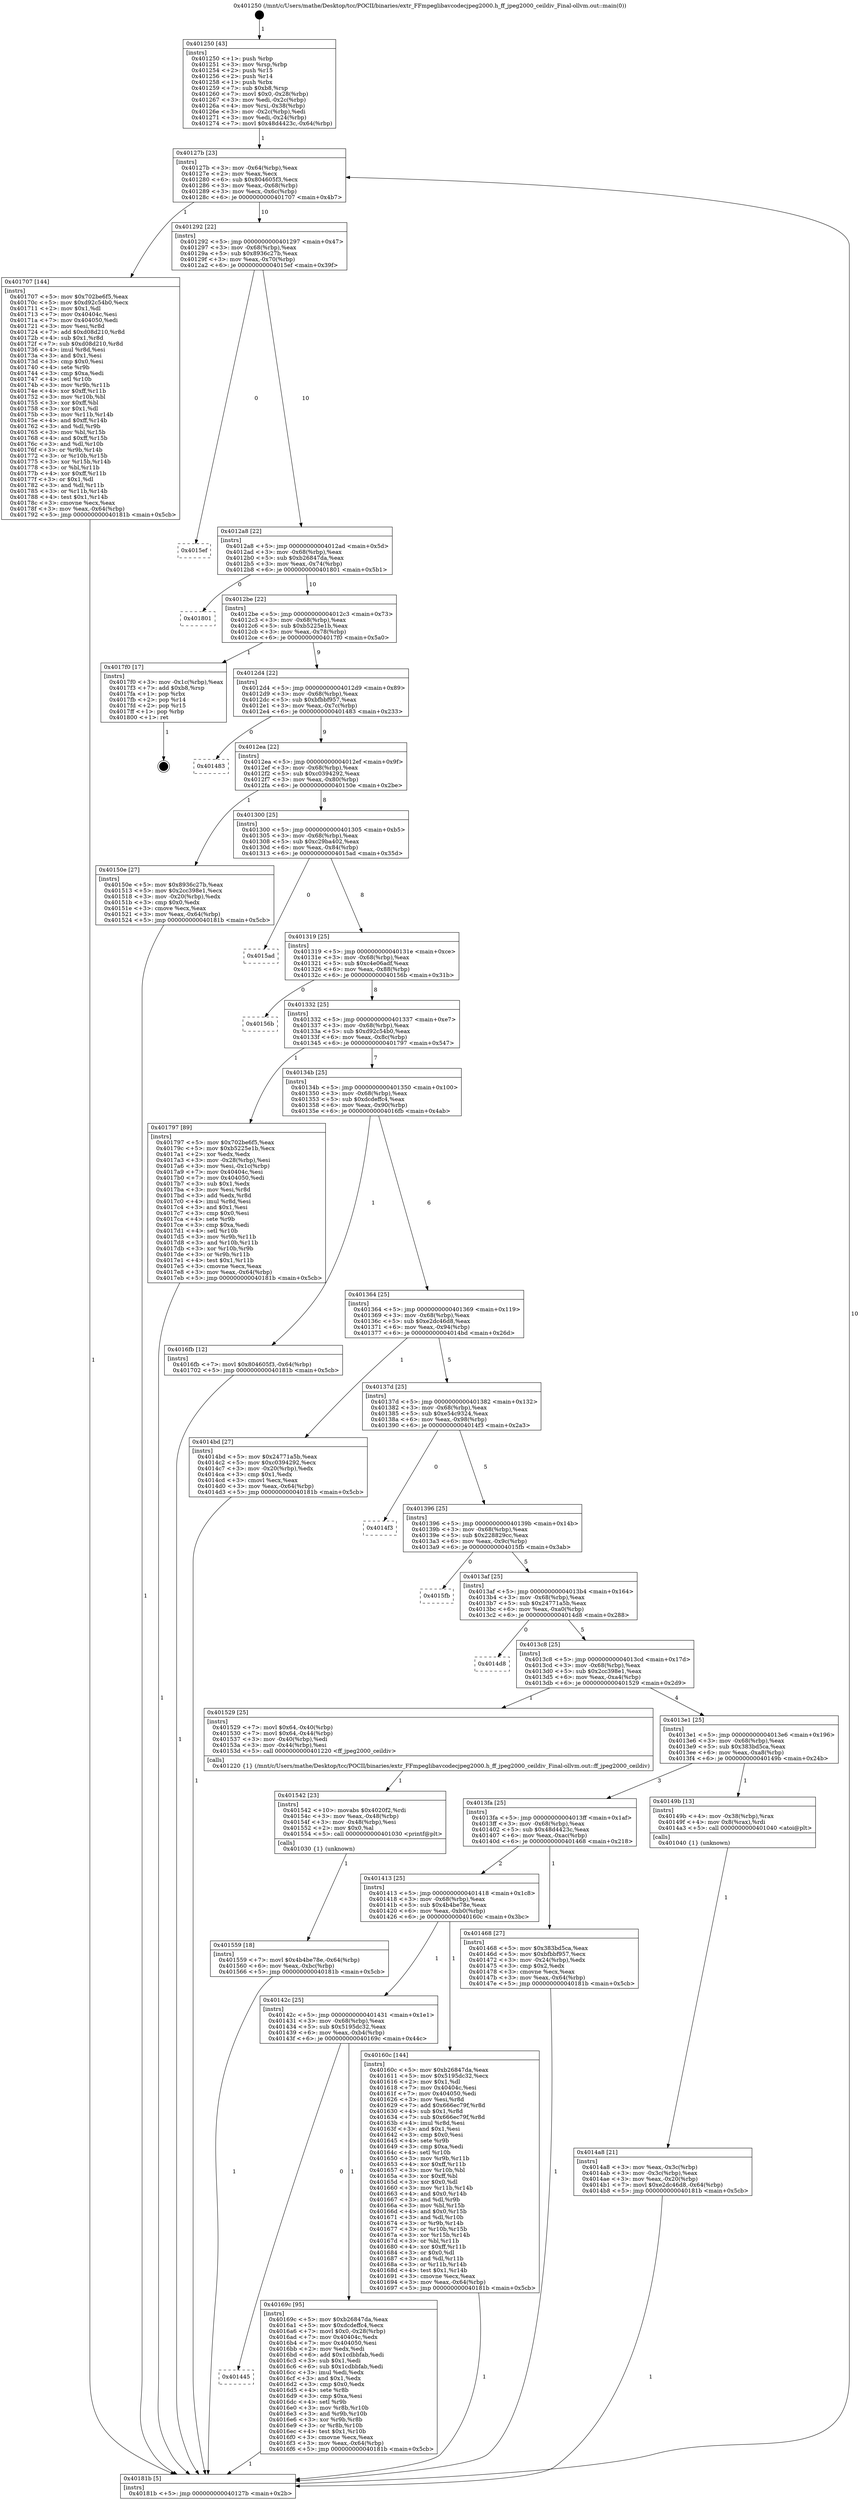 digraph "0x401250" {
  label = "0x401250 (/mnt/c/Users/mathe/Desktop/tcc/POCII/binaries/extr_FFmpeglibavcodecjpeg2000.h_ff_jpeg2000_ceildiv_Final-ollvm.out::main(0))"
  labelloc = "t"
  node[shape=record]

  Entry [label="",width=0.3,height=0.3,shape=circle,fillcolor=black,style=filled]
  "0x40127b" [label="{
     0x40127b [23]\l
     | [instrs]\l
     &nbsp;&nbsp;0x40127b \<+3\>: mov -0x64(%rbp),%eax\l
     &nbsp;&nbsp;0x40127e \<+2\>: mov %eax,%ecx\l
     &nbsp;&nbsp;0x401280 \<+6\>: sub $0x804605f3,%ecx\l
     &nbsp;&nbsp;0x401286 \<+3\>: mov %eax,-0x68(%rbp)\l
     &nbsp;&nbsp;0x401289 \<+3\>: mov %ecx,-0x6c(%rbp)\l
     &nbsp;&nbsp;0x40128c \<+6\>: je 0000000000401707 \<main+0x4b7\>\l
  }"]
  "0x401707" [label="{
     0x401707 [144]\l
     | [instrs]\l
     &nbsp;&nbsp;0x401707 \<+5\>: mov $0x702be6f5,%eax\l
     &nbsp;&nbsp;0x40170c \<+5\>: mov $0xd92c54b0,%ecx\l
     &nbsp;&nbsp;0x401711 \<+2\>: mov $0x1,%dl\l
     &nbsp;&nbsp;0x401713 \<+7\>: mov 0x40404c,%esi\l
     &nbsp;&nbsp;0x40171a \<+7\>: mov 0x404050,%edi\l
     &nbsp;&nbsp;0x401721 \<+3\>: mov %esi,%r8d\l
     &nbsp;&nbsp;0x401724 \<+7\>: add $0xd08d210,%r8d\l
     &nbsp;&nbsp;0x40172b \<+4\>: sub $0x1,%r8d\l
     &nbsp;&nbsp;0x40172f \<+7\>: sub $0xd08d210,%r8d\l
     &nbsp;&nbsp;0x401736 \<+4\>: imul %r8d,%esi\l
     &nbsp;&nbsp;0x40173a \<+3\>: and $0x1,%esi\l
     &nbsp;&nbsp;0x40173d \<+3\>: cmp $0x0,%esi\l
     &nbsp;&nbsp;0x401740 \<+4\>: sete %r9b\l
     &nbsp;&nbsp;0x401744 \<+3\>: cmp $0xa,%edi\l
     &nbsp;&nbsp;0x401747 \<+4\>: setl %r10b\l
     &nbsp;&nbsp;0x40174b \<+3\>: mov %r9b,%r11b\l
     &nbsp;&nbsp;0x40174e \<+4\>: xor $0xff,%r11b\l
     &nbsp;&nbsp;0x401752 \<+3\>: mov %r10b,%bl\l
     &nbsp;&nbsp;0x401755 \<+3\>: xor $0xff,%bl\l
     &nbsp;&nbsp;0x401758 \<+3\>: xor $0x1,%dl\l
     &nbsp;&nbsp;0x40175b \<+3\>: mov %r11b,%r14b\l
     &nbsp;&nbsp;0x40175e \<+4\>: and $0xff,%r14b\l
     &nbsp;&nbsp;0x401762 \<+3\>: and %dl,%r9b\l
     &nbsp;&nbsp;0x401765 \<+3\>: mov %bl,%r15b\l
     &nbsp;&nbsp;0x401768 \<+4\>: and $0xff,%r15b\l
     &nbsp;&nbsp;0x40176c \<+3\>: and %dl,%r10b\l
     &nbsp;&nbsp;0x40176f \<+3\>: or %r9b,%r14b\l
     &nbsp;&nbsp;0x401772 \<+3\>: or %r10b,%r15b\l
     &nbsp;&nbsp;0x401775 \<+3\>: xor %r15b,%r14b\l
     &nbsp;&nbsp;0x401778 \<+3\>: or %bl,%r11b\l
     &nbsp;&nbsp;0x40177b \<+4\>: xor $0xff,%r11b\l
     &nbsp;&nbsp;0x40177f \<+3\>: or $0x1,%dl\l
     &nbsp;&nbsp;0x401782 \<+3\>: and %dl,%r11b\l
     &nbsp;&nbsp;0x401785 \<+3\>: or %r11b,%r14b\l
     &nbsp;&nbsp;0x401788 \<+4\>: test $0x1,%r14b\l
     &nbsp;&nbsp;0x40178c \<+3\>: cmovne %ecx,%eax\l
     &nbsp;&nbsp;0x40178f \<+3\>: mov %eax,-0x64(%rbp)\l
     &nbsp;&nbsp;0x401792 \<+5\>: jmp 000000000040181b \<main+0x5cb\>\l
  }"]
  "0x401292" [label="{
     0x401292 [22]\l
     | [instrs]\l
     &nbsp;&nbsp;0x401292 \<+5\>: jmp 0000000000401297 \<main+0x47\>\l
     &nbsp;&nbsp;0x401297 \<+3\>: mov -0x68(%rbp),%eax\l
     &nbsp;&nbsp;0x40129a \<+5\>: sub $0x8936c27b,%eax\l
     &nbsp;&nbsp;0x40129f \<+3\>: mov %eax,-0x70(%rbp)\l
     &nbsp;&nbsp;0x4012a2 \<+6\>: je 00000000004015ef \<main+0x39f\>\l
  }"]
  Exit [label="",width=0.3,height=0.3,shape=circle,fillcolor=black,style=filled,peripheries=2]
  "0x4015ef" [label="{
     0x4015ef\l
  }", style=dashed]
  "0x4012a8" [label="{
     0x4012a8 [22]\l
     | [instrs]\l
     &nbsp;&nbsp;0x4012a8 \<+5\>: jmp 00000000004012ad \<main+0x5d\>\l
     &nbsp;&nbsp;0x4012ad \<+3\>: mov -0x68(%rbp),%eax\l
     &nbsp;&nbsp;0x4012b0 \<+5\>: sub $0xb26847da,%eax\l
     &nbsp;&nbsp;0x4012b5 \<+3\>: mov %eax,-0x74(%rbp)\l
     &nbsp;&nbsp;0x4012b8 \<+6\>: je 0000000000401801 \<main+0x5b1\>\l
  }"]
  "0x401445" [label="{
     0x401445\l
  }", style=dashed]
  "0x401801" [label="{
     0x401801\l
  }", style=dashed]
  "0x4012be" [label="{
     0x4012be [22]\l
     | [instrs]\l
     &nbsp;&nbsp;0x4012be \<+5\>: jmp 00000000004012c3 \<main+0x73\>\l
     &nbsp;&nbsp;0x4012c3 \<+3\>: mov -0x68(%rbp),%eax\l
     &nbsp;&nbsp;0x4012c6 \<+5\>: sub $0xb5225e1b,%eax\l
     &nbsp;&nbsp;0x4012cb \<+3\>: mov %eax,-0x78(%rbp)\l
     &nbsp;&nbsp;0x4012ce \<+6\>: je 00000000004017f0 \<main+0x5a0\>\l
  }"]
  "0x40169c" [label="{
     0x40169c [95]\l
     | [instrs]\l
     &nbsp;&nbsp;0x40169c \<+5\>: mov $0xb26847da,%eax\l
     &nbsp;&nbsp;0x4016a1 \<+5\>: mov $0xdcdeffc4,%ecx\l
     &nbsp;&nbsp;0x4016a6 \<+7\>: movl $0x0,-0x28(%rbp)\l
     &nbsp;&nbsp;0x4016ad \<+7\>: mov 0x40404c,%edx\l
     &nbsp;&nbsp;0x4016b4 \<+7\>: mov 0x404050,%esi\l
     &nbsp;&nbsp;0x4016bb \<+2\>: mov %edx,%edi\l
     &nbsp;&nbsp;0x4016bd \<+6\>: add $0x1cdbbfab,%edi\l
     &nbsp;&nbsp;0x4016c3 \<+3\>: sub $0x1,%edi\l
     &nbsp;&nbsp;0x4016c6 \<+6\>: sub $0x1cdbbfab,%edi\l
     &nbsp;&nbsp;0x4016cc \<+3\>: imul %edi,%edx\l
     &nbsp;&nbsp;0x4016cf \<+3\>: and $0x1,%edx\l
     &nbsp;&nbsp;0x4016d2 \<+3\>: cmp $0x0,%edx\l
     &nbsp;&nbsp;0x4016d5 \<+4\>: sete %r8b\l
     &nbsp;&nbsp;0x4016d9 \<+3\>: cmp $0xa,%esi\l
     &nbsp;&nbsp;0x4016dc \<+4\>: setl %r9b\l
     &nbsp;&nbsp;0x4016e0 \<+3\>: mov %r8b,%r10b\l
     &nbsp;&nbsp;0x4016e3 \<+3\>: and %r9b,%r10b\l
     &nbsp;&nbsp;0x4016e6 \<+3\>: xor %r9b,%r8b\l
     &nbsp;&nbsp;0x4016e9 \<+3\>: or %r8b,%r10b\l
     &nbsp;&nbsp;0x4016ec \<+4\>: test $0x1,%r10b\l
     &nbsp;&nbsp;0x4016f0 \<+3\>: cmovne %ecx,%eax\l
     &nbsp;&nbsp;0x4016f3 \<+3\>: mov %eax,-0x64(%rbp)\l
     &nbsp;&nbsp;0x4016f6 \<+5\>: jmp 000000000040181b \<main+0x5cb\>\l
  }"]
  "0x4017f0" [label="{
     0x4017f0 [17]\l
     | [instrs]\l
     &nbsp;&nbsp;0x4017f0 \<+3\>: mov -0x1c(%rbp),%eax\l
     &nbsp;&nbsp;0x4017f3 \<+7\>: add $0xb8,%rsp\l
     &nbsp;&nbsp;0x4017fa \<+1\>: pop %rbx\l
     &nbsp;&nbsp;0x4017fb \<+2\>: pop %r14\l
     &nbsp;&nbsp;0x4017fd \<+2\>: pop %r15\l
     &nbsp;&nbsp;0x4017ff \<+1\>: pop %rbp\l
     &nbsp;&nbsp;0x401800 \<+1\>: ret\l
  }"]
  "0x4012d4" [label="{
     0x4012d4 [22]\l
     | [instrs]\l
     &nbsp;&nbsp;0x4012d4 \<+5\>: jmp 00000000004012d9 \<main+0x89\>\l
     &nbsp;&nbsp;0x4012d9 \<+3\>: mov -0x68(%rbp),%eax\l
     &nbsp;&nbsp;0x4012dc \<+5\>: sub $0xbfbbf957,%eax\l
     &nbsp;&nbsp;0x4012e1 \<+3\>: mov %eax,-0x7c(%rbp)\l
     &nbsp;&nbsp;0x4012e4 \<+6\>: je 0000000000401483 \<main+0x233\>\l
  }"]
  "0x40142c" [label="{
     0x40142c [25]\l
     | [instrs]\l
     &nbsp;&nbsp;0x40142c \<+5\>: jmp 0000000000401431 \<main+0x1e1\>\l
     &nbsp;&nbsp;0x401431 \<+3\>: mov -0x68(%rbp),%eax\l
     &nbsp;&nbsp;0x401434 \<+5\>: sub $0x5195dc32,%eax\l
     &nbsp;&nbsp;0x401439 \<+6\>: mov %eax,-0xb4(%rbp)\l
     &nbsp;&nbsp;0x40143f \<+6\>: je 000000000040169c \<main+0x44c\>\l
  }"]
  "0x401483" [label="{
     0x401483\l
  }", style=dashed]
  "0x4012ea" [label="{
     0x4012ea [22]\l
     | [instrs]\l
     &nbsp;&nbsp;0x4012ea \<+5\>: jmp 00000000004012ef \<main+0x9f\>\l
     &nbsp;&nbsp;0x4012ef \<+3\>: mov -0x68(%rbp),%eax\l
     &nbsp;&nbsp;0x4012f2 \<+5\>: sub $0xc0394292,%eax\l
     &nbsp;&nbsp;0x4012f7 \<+3\>: mov %eax,-0x80(%rbp)\l
     &nbsp;&nbsp;0x4012fa \<+6\>: je 000000000040150e \<main+0x2be\>\l
  }"]
  "0x40160c" [label="{
     0x40160c [144]\l
     | [instrs]\l
     &nbsp;&nbsp;0x40160c \<+5\>: mov $0xb26847da,%eax\l
     &nbsp;&nbsp;0x401611 \<+5\>: mov $0x5195dc32,%ecx\l
     &nbsp;&nbsp;0x401616 \<+2\>: mov $0x1,%dl\l
     &nbsp;&nbsp;0x401618 \<+7\>: mov 0x40404c,%esi\l
     &nbsp;&nbsp;0x40161f \<+7\>: mov 0x404050,%edi\l
     &nbsp;&nbsp;0x401626 \<+3\>: mov %esi,%r8d\l
     &nbsp;&nbsp;0x401629 \<+7\>: add $0x666ec79f,%r8d\l
     &nbsp;&nbsp;0x401630 \<+4\>: sub $0x1,%r8d\l
     &nbsp;&nbsp;0x401634 \<+7\>: sub $0x666ec79f,%r8d\l
     &nbsp;&nbsp;0x40163b \<+4\>: imul %r8d,%esi\l
     &nbsp;&nbsp;0x40163f \<+3\>: and $0x1,%esi\l
     &nbsp;&nbsp;0x401642 \<+3\>: cmp $0x0,%esi\l
     &nbsp;&nbsp;0x401645 \<+4\>: sete %r9b\l
     &nbsp;&nbsp;0x401649 \<+3\>: cmp $0xa,%edi\l
     &nbsp;&nbsp;0x40164c \<+4\>: setl %r10b\l
     &nbsp;&nbsp;0x401650 \<+3\>: mov %r9b,%r11b\l
     &nbsp;&nbsp;0x401653 \<+4\>: xor $0xff,%r11b\l
     &nbsp;&nbsp;0x401657 \<+3\>: mov %r10b,%bl\l
     &nbsp;&nbsp;0x40165a \<+3\>: xor $0xff,%bl\l
     &nbsp;&nbsp;0x40165d \<+3\>: xor $0x0,%dl\l
     &nbsp;&nbsp;0x401660 \<+3\>: mov %r11b,%r14b\l
     &nbsp;&nbsp;0x401663 \<+4\>: and $0x0,%r14b\l
     &nbsp;&nbsp;0x401667 \<+3\>: and %dl,%r9b\l
     &nbsp;&nbsp;0x40166a \<+3\>: mov %bl,%r15b\l
     &nbsp;&nbsp;0x40166d \<+4\>: and $0x0,%r15b\l
     &nbsp;&nbsp;0x401671 \<+3\>: and %dl,%r10b\l
     &nbsp;&nbsp;0x401674 \<+3\>: or %r9b,%r14b\l
     &nbsp;&nbsp;0x401677 \<+3\>: or %r10b,%r15b\l
     &nbsp;&nbsp;0x40167a \<+3\>: xor %r15b,%r14b\l
     &nbsp;&nbsp;0x40167d \<+3\>: or %bl,%r11b\l
     &nbsp;&nbsp;0x401680 \<+4\>: xor $0xff,%r11b\l
     &nbsp;&nbsp;0x401684 \<+3\>: or $0x0,%dl\l
     &nbsp;&nbsp;0x401687 \<+3\>: and %dl,%r11b\l
     &nbsp;&nbsp;0x40168a \<+3\>: or %r11b,%r14b\l
     &nbsp;&nbsp;0x40168d \<+4\>: test $0x1,%r14b\l
     &nbsp;&nbsp;0x401691 \<+3\>: cmovne %ecx,%eax\l
     &nbsp;&nbsp;0x401694 \<+3\>: mov %eax,-0x64(%rbp)\l
     &nbsp;&nbsp;0x401697 \<+5\>: jmp 000000000040181b \<main+0x5cb\>\l
  }"]
  "0x40150e" [label="{
     0x40150e [27]\l
     | [instrs]\l
     &nbsp;&nbsp;0x40150e \<+5\>: mov $0x8936c27b,%eax\l
     &nbsp;&nbsp;0x401513 \<+5\>: mov $0x2cc398e1,%ecx\l
     &nbsp;&nbsp;0x401518 \<+3\>: mov -0x20(%rbp),%edx\l
     &nbsp;&nbsp;0x40151b \<+3\>: cmp $0x0,%edx\l
     &nbsp;&nbsp;0x40151e \<+3\>: cmove %ecx,%eax\l
     &nbsp;&nbsp;0x401521 \<+3\>: mov %eax,-0x64(%rbp)\l
     &nbsp;&nbsp;0x401524 \<+5\>: jmp 000000000040181b \<main+0x5cb\>\l
  }"]
  "0x401300" [label="{
     0x401300 [25]\l
     | [instrs]\l
     &nbsp;&nbsp;0x401300 \<+5\>: jmp 0000000000401305 \<main+0xb5\>\l
     &nbsp;&nbsp;0x401305 \<+3\>: mov -0x68(%rbp),%eax\l
     &nbsp;&nbsp;0x401308 \<+5\>: sub $0xc29ba402,%eax\l
     &nbsp;&nbsp;0x40130d \<+6\>: mov %eax,-0x84(%rbp)\l
     &nbsp;&nbsp;0x401313 \<+6\>: je 00000000004015ad \<main+0x35d\>\l
  }"]
  "0x401559" [label="{
     0x401559 [18]\l
     | [instrs]\l
     &nbsp;&nbsp;0x401559 \<+7\>: movl $0x4b4be78e,-0x64(%rbp)\l
     &nbsp;&nbsp;0x401560 \<+6\>: mov %eax,-0xbc(%rbp)\l
     &nbsp;&nbsp;0x401566 \<+5\>: jmp 000000000040181b \<main+0x5cb\>\l
  }"]
  "0x4015ad" [label="{
     0x4015ad\l
  }", style=dashed]
  "0x401319" [label="{
     0x401319 [25]\l
     | [instrs]\l
     &nbsp;&nbsp;0x401319 \<+5\>: jmp 000000000040131e \<main+0xce\>\l
     &nbsp;&nbsp;0x40131e \<+3\>: mov -0x68(%rbp),%eax\l
     &nbsp;&nbsp;0x401321 \<+5\>: sub $0xc4e06adf,%eax\l
     &nbsp;&nbsp;0x401326 \<+6\>: mov %eax,-0x88(%rbp)\l
     &nbsp;&nbsp;0x40132c \<+6\>: je 000000000040156b \<main+0x31b\>\l
  }"]
  "0x401542" [label="{
     0x401542 [23]\l
     | [instrs]\l
     &nbsp;&nbsp;0x401542 \<+10\>: movabs $0x4020f2,%rdi\l
     &nbsp;&nbsp;0x40154c \<+3\>: mov %eax,-0x48(%rbp)\l
     &nbsp;&nbsp;0x40154f \<+3\>: mov -0x48(%rbp),%esi\l
     &nbsp;&nbsp;0x401552 \<+2\>: mov $0x0,%al\l
     &nbsp;&nbsp;0x401554 \<+5\>: call 0000000000401030 \<printf@plt\>\l
     | [calls]\l
     &nbsp;&nbsp;0x401030 \{1\} (unknown)\l
  }"]
  "0x40156b" [label="{
     0x40156b\l
  }", style=dashed]
  "0x401332" [label="{
     0x401332 [25]\l
     | [instrs]\l
     &nbsp;&nbsp;0x401332 \<+5\>: jmp 0000000000401337 \<main+0xe7\>\l
     &nbsp;&nbsp;0x401337 \<+3\>: mov -0x68(%rbp),%eax\l
     &nbsp;&nbsp;0x40133a \<+5\>: sub $0xd92c54b0,%eax\l
     &nbsp;&nbsp;0x40133f \<+6\>: mov %eax,-0x8c(%rbp)\l
     &nbsp;&nbsp;0x401345 \<+6\>: je 0000000000401797 \<main+0x547\>\l
  }"]
  "0x4014a8" [label="{
     0x4014a8 [21]\l
     | [instrs]\l
     &nbsp;&nbsp;0x4014a8 \<+3\>: mov %eax,-0x3c(%rbp)\l
     &nbsp;&nbsp;0x4014ab \<+3\>: mov -0x3c(%rbp),%eax\l
     &nbsp;&nbsp;0x4014ae \<+3\>: mov %eax,-0x20(%rbp)\l
     &nbsp;&nbsp;0x4014b1 \<+7\>: movl $0xe2dc46d8,-0x64(%rbp)\l
     &nbsp;&nbsp;0x4014b8 \<+5\>: jmp 000000000040181b \<main+0x5cb\>\l
  }"]
  "0x401797" [label="{
     0x401797 [89]\l
     | [instrs]\l
     &nbsp;&nbsp;0x401797 \<+5\>: mov $0x702be6f5,%eax\l
     &nbsp;&nbsp;0x40179c \<+5\>: mov $0xb5225e1b,%ecx\l
     &nbsp;&nbsp;0x4017a1 \<+2\>: xor %edx,%edx\l
     &nbsp;&nbsp;0x4017a3 \<+3\>: mov -0x28(%rbp),%esi\l
     &nbsp;&nbsp;0x4017a6 \<+3\>: mov %esi,-0x1c(%rbp)\l
     &nbsp;&nbsp;0x4017a9 \<+7\>: mov 0x40404c,%esi\l
     &nbsp;&nbsp;0x4017b0 \<+7\>: mov 0x404050,%edi\l
     &nbsp;&nbsp;0x4017b7 \<+3\>: sub $0x1,%edx\l
     &nbsp;&nbsp;0x4017ba \<+3\>: mov %esi,%r8d\l
     &nbsp;&nbsp;0x4017bd \<+3\>: add %edx,%r8d\l
     &nbsp;&nbsp;0x4017c0 \<+4\>: imul %r8d,%esi\l
     &nbsp;&nbsp;0x4017c4 \<+3\>: and $0x1,%esi\l
     &nbsp;&nbsp;0x4017c7 \<+3\>: cmp $0x0,%esi\l
     &nbsp;&nbsp;0x4017ca \<+4\>: sete %r9b\l
     &nbsp;&nbsp;0x4017ce \<+3\>: cmp $0xa,%edi\l
     &nbsp;&nbsp;0x4017d1 \<+4\>: setl %r10b\l
     &nbsp;&nbsp;0x4017d5 \<+3\>: mov %r9b,%r11b\l
     &nbsp;&nbsp;0x4017d8 \<+3\>: and %r10b,%r11b\l
     &nbsp;&nbsp;0x4017db \<+3\>: xor %r10b,%r9b\l
     &nbsp;&nbsp;0x4017de \<+3\>: or %r9b,%r11b\l
     &nbsp;&nbsp;0x4017e1 \<+4\>: test $0x1,%r11b\l
     &nbsp;&nbsp;0x4017e5 \<+3\>: cmovne %ecx,%eax\l
     &nbsp;&nbsp;0x4017e8 \<+3\>: mov %eax,-0x64(%rbp)\l
     &nbsp;&nbsp;0x4017eb \<+5\>: jmp 000000000040181b \<main+0x5cb\>\l
  }"]
  "0x40134b" [label="{
     0x40134b [25]\l
     | [instrs]\l
     &nbsp;&nbsp;0x40134b \<+5\>: jmp 0000000000401350 \<main+0x100\>\l
     &nbsp;&nbsp;0x401350 \<+3\>: mov -0x68(%rbp),%eax\l
     &nbsp;&nbsp;0x401353 \<+5\>: sub $0xdcdeffc4,%eax\l
     &nbsp;&nbsp;0x401358 \<+6\>: mov %eax,-0x90(%rbp)\l
     &nbsp;&nbsp;0x40135e \<+6\>: je 00000000004016fb \<main+0x4ab\>\l
  }"]
  "0x401250" [label="{
     0x401250 [43]\l
     | [instrs]\l
     &nbsp;&nbsp;0x401250 \<+1\>: push %rbp\l
     &nbsp;&nbsp;0x401251 \<+3\>: mov %rsp,%rbp\l
     &nbsp;&nbsp;0x401254 \<+2\>: push %r15\l
     &nbsp;&nbsp;0x401256 \<+2\>: push %r14\l
     &nbsp;&nbsp;0x401258 \<+1\>: push %rbx\l
     &nbsp;&nbsp;0x401259 \<+7\>: sub $0xb8,%rsp\l
     &nbsp;&nbsp;0x401260 \<+7\>: movl $0x0,-0x28(%rbp)\l
     &nbsp;&nbsp;0x401267 \<+3\>: mov %edi,-0x2c(%rbp)\l
     &nbsp;&nbsp;0x40126a \<+4\>: mov %rsi,-0x38(%rbp)\l
     &nbsp;&nbsp;0x40126e \<+3\>: mov -0x2c(%rbp),%edi\l
     &nbsp;&nbsp;0x401271 \<+3\>: mov %edi,-0x24(%rbp)\l
     &nbsp;&nbsp;0x401274 \<+7\>: movl $0x48d4423c,-0x64(%rbp)\l
  }"]
  "0x4016fb" [label="{
     0x4016fb [12]\l
     | [instrs]\l
     &nbsp;&nbsp;0x4016fb \<+7\>: movl $0x804605f3,-0x64(%rbp)\l
     &nbsp;&nbsp;0x401702 \<+5\>: jmp 000000000040181b \<main+0x5cb\>\l
  }"]
  "0x401364" [label="{
     0x401364 [25]\l
     | [instrs]\l
     &nbsp;&nbsp;0x401364 \<+5\>: jmp 0000000000401369 \<main+0x119\>\l
     &nbsp;&nbsp;0x401369 \<+3\>: mov -0x68(%rbp),%eax\l
     &nbsp;&nbsp;0x40136c \<+5\>: sub $0xe2dc46d8,%eax\l
     &nbsp;&nbsp;0x401371 \<+6\>: mov %eax,-0x94(%rbp)\l
     &nbsp;&nbsp;0x401377 \<+6\>: je 00000000004014bd \<main+0x26d\>\l
  }"]
  "0x40181b" [label="{
     0x40181b [5]\l
     | [instrs]\l
     &nbsp;&nbsp;0x40181b \<+5\>: jmp 000000000040127b \<main+0x2b\>\l
  }"]
  "0x4014bd" [label="{
     0x4014bd [27]\l
     | [instrs]\l
     &nbsp;&nbsp;0x4014bd \<+5\>: mov $0x24771a5b,%eax\l
     &nbsp;&nbsp;0x4014c2 \<+5\>: mov $0xc0394292,%ecx\l
     &nbsp;&nbsp;0x4014c7 \<+3\>: mov -0x20(%rbp),%edx\l
     &nbsp;&nbsp;0x4014ca \<+3\>: cmp $0x1,%edx\l
     &nbsp;&nbsp;0x4014cd \<+3\>: cmovl %ecx,%eax\l
     &nbsp;&nbsp;0x4014d0 \<+3\>: mov %eax,-0x64(%rbp)\l
     &nbsp;&nbsp;0x4014d3 \<+5\>: jmp 000000000040181b \<main+0x5cb\>\l
  }"]
  "0x40137d" [label="{
     0x40137d [25]\l
     | [instrs]\l
     &nbsp;&nbsp;0x40137d \<+5\>: jmp 0000000000401382 \<main+0x132\>\l
     &nbsp;&nbsp;0x401382 \<+3\>: mov -0x68(%rbp),%eax\l
     &nbsp;&nbsp;0x401385 \<+5\>: sub $0xe54c9324,%eax\l
     &nbsp;&nbsp;0x40138a \<+6\>: mov %eax,-0x98(%rbp)\l
     &nbsp;&nbsp;0x401390 \<+6\>: je 00000000004014f3 \<main+0x2a3\>\l
  }"]
  "0x401413" [label="{
     0x401413 [25]\l
     | [instrs]\l
     &nbsp;&nbsp;0x401413 \<+5\>: jmp 0000000000401418 \<main+0x1c8\>\l
     &nbsp;&nbsp;0x401418 \<+3\>: mov -0x68(%rbp),%eax\l
     &nbsp;&nbsp;0x40141b \<+5\>: sub $0x4b4be78e,%eax\l
     &nbsp;&nbsp;0x401420 \<+6\>: mov %eax,-0xb0(%rbp)\l
     &nbsp;&nbsp;0x401426 \<+6\>: je 000000000040160c \<main+0x3bc\>\l
  }"]
  "0x4014f3" [label="{
     0x4014f3\l
  }", style=dashed]
  "0x401396" [label="{
     0x401396 [25]\l
     | [instrs]\l
     &nbsp;&nbsp;0x401396 \<+5\>: jmp 000000000040139b \<main+0x14b\>\l
     &nbsp;&nbsp;0x40139b \<+3\>: mov -0x68(%rbp),%eax\l
     &nbsp;&nbsp;0x40139e \<+5\>: sub $0x228829cc,%eax\l
     &nbsp;&nbsp;0x4013a3 \<+6\>: mov %eax,-0x9c(%rbp)\l
     &nbsp;&nbsp;0x4013a9 \<+6\>: je 00000000004015fb \<main+0x3ab\>\l
  }"]
  "0x401468" [label="{
     0x401468 [27]\l
     | [instrs]\l
     &nbsp;&nbsp;0x401468 \<+5\>: mov $0x383bd5ca,%eax\l
     &nbsp;&nbsp;0x40146d \<+5\>: mov $0xbfbbf957,%ecx\l
     &nbsp;&nbsp;0x401472 \<+3\>: mov -0x24(%rbp),%edx\l
     &nbsp;&nbsp;0x401475 \<+3\>: cmp $0x2,%edx\l
     &nbsp;&nbsp;0x401478 \<+3\>: cmovne %ecx,%eax\l
     &nbsp;&nbsp;0x40147b \<+3\>: mov %eax,-0x64(%rbp)\l
     &nbsp;&nbsp;0x40147e \<+5\>: jmp 000000000040181b \<main+0x5cb\>\l
  }"]
  "0x4015fb" [label="{
     0x4015fb\l
  }", style=dashed]
  "0x4013af" [label="{
     0x4013af [25]\l
     | [instrs]\l
     &nbsp;&nbsp;0x4013af \<+5\>: jmp 00000000004013b4 \<main+0x164\>\l
     &nbsp;&nbsp;0x4013b4 \<+3\>: mov -0x68(%rbp),%eax\l
     &nbsp;&nbsp;0x4013b7 \<+5\>: sub $0x24771a5b,%eax\l
     &nbsp;&nbsp;0x4013bc \<+6\>: mov %eax,-0xa0(%rbp)\l
     &nbsp;&nbsp;0x4013c2 \<+6\>: je 00000000004014d8 \<main+0x288\>\l
  }"]
  "0x4013fa" [label="{
     0x4013fa [25]\l
     | [instrs]\l
     &nbsp;&nbsp;0x4013fa \<+5\>: jmp 00000000004013ff \<main+0x1af\>\l
     &nbsp;&nbsp;0x4013ff \<+3\>: mov -0x68(%rbp),%eax\l
     &nbsp;&nbsp;0x401402 \<+5\>: sub $0x48d4423c,%eax\l
     &nbsp;&nbsp;0x401407 \<+6\>: mov %eax,-0xac(%rbp)\l
     &nbsp;&nbsp;0x40140d \<+6\>: je 0000000000401468 \<main+0x218\>\l
  }"]
  "0x4014d8" [label="{
     0x4014d8\l
  }", style=dashed]
  "0x4013c8" [label="{
     0x4013c8 [25]\l
     | [instrs]\l
     &nbsp;&nbsp;0x4013c8 \<+5\>: jmp 00000000004013cd \<main+0x17d\>\l
     &nbsp;&nbsp;0x4013cd \<+3\>: mov -0x68(%rbp),%eax\l
     &nbsp;&nbsp;0x4013d0 \<+5\>: sub $0x2cc398e1,%eax\l
     &nbsp;&nbsp;0x4013d5 \<+6\>: mov %eax,-0xa4(%rbp)\l
     &nbsp;&nbsp;0x4013db \<+6\>: je 0000000000401529 \<main+0x2d9\>\l
  }"]
  "0x40149b" [label="{
     0x40149b [13]\l
     | [instrs]\l
     &nbsp;&nbsp;0x40149b \<+4\>: mov -0x38(%rbp),%rax\l
     &nbsp;&nbsp;0x40149f \<+4\>: mov 0x8(%rax),%rdi\l
     &nbsp;&nbsp;0x4014a3 \<+5\>: call 0000000000401040 \<atoi@plt\>\l
     | [calls]\l
     &nbsp;&nbsp;0x401040 \{1\} (unknown)\l
  }"]
  "0x401529" [label="{
     0x401529 [25]\l
     | [instrs]\l
     &nbsp;&nbsp;0x401529 \<+7\>: movl $0x64,-0x40(%rbp)\l
     &nbsp;&nbsp;0x401530 \<+7\>: movl $0x64,-0x44(%rbp)\l
     &nbsp;&nbsp;0x401537 \<+3\>: mov -0x40(%rbp),%edi\l
     &nbsp;&nbsp;0x40153a \<+3\>: mov -0x44(%rbp),%esi\l
     &nbsp;&nbsp;0x40153d \<+5\>: call 0000000000401220 \<ff_jpeg2000_ceildiv\>\l
     | [calls]\l
     &nbsp;&nbsp;0x401220 \{1\} (/mnt/c/Users/mathe/Desktop/tcc/POCII/binaries/extr_FFmpeglibavcodecjpeg2000.h_ff_jpeg2000_ceildiv_Final-ollvm.out::ff_jpeg2000_ceildiv)\l
  }"]
  "0x4013e1" [label="{
     0x4013e1 [25]\l
     | [instrs]\l
     &nbsp;&nbsp;0x4013e1 \<+5\>: jmp 00000000004013e6 \<main+0x196\>\l
     &nbsp;&nbsp;0x4013e6 \<+3\>: mov -0x68(%rbp),%eax\l
     &nbsp;&nbsp;0x4013e9 \<+5\>: sub $0x383bd5ca,%eax\l
     &nbsp;&nbsp;0x4013ee \<+6\>: mov %eax,-0xa8(%rbp)\l
     &nbsp;&nbsp;0x4013f4 \<+6\>: je 000000000040149b \<main+0x24b\>\l
  }"]
  Entry -> "0x401250" [label=" 1"]
  "0x40127b" -> "0x401707" [label=" 1"]
  "0x40127b" -> "0x401292" [label=" 10"]
  "0x4017f0" -> Exit [label=" 1"]
  "0x401292" -> "0x4015ef" [label=" 0"]
  "0x401292" -> "0x4012a8" [label=" 10"]
  "0x401797" -> "0x40181b" [label=" 1"]
  "0x4012a8" -> "0x401801" [label=" 0"]
  "0x4012a8" -> "0x4012be" [label=" 10"]
  "0x401707" -> "0x40181b" [label=" 1"]
  "0x4012be" -> "0x4017f0" [label=" 1"]
  "0x4012be" -> "0x4012d4" [label=" 9"]
  "0x4016fb" -> "0x40181b" [label=" 1"]
  "0x4012d4" -> "0x401483" [label=" 0"]
  "0x4012d4" -> "0x4012ea" [label=" 9"]
  "0x40142c" -> "0x401445" [label=" 0"]
  "0x4012ea" -> "0x40150e" [label=" 1"]
  "0x4012ea" -> "0x401300" [label=" 8"]
  "0x40142c" -> "0x40169c" [label=" 1"]
  "0x401300" -> "0x4015ad" [label=" 0"]
  "0x401300" -> "0x401319" [label=" 8"]
  "0x40160c" -> "0x40181b" [label=" 1"]
  "0x401319" -> "0x40156b" [label=" 0"]
  "0x401319" -> "0x401332" [label=" 8"]
  "0x401413" -> "0x40142c" [label=" 1"]
  "0x401332" -> "0x401797" [label=" 1"]
  "0x401332" -> "0x40134b" [label=" 7"]
  "0x401413" -> "0x40160c" [label=" 1"]
  "0x40134b" -> "0x4016fb" [label=" 1"]
  "0x40134b" -> "0x401364" [label=" 6"]
  "0x40169c" -> "0x40181b" [label=" 1"]
  "0x401364" -> "0x4014bd" [label=" 1"]
  "0x401364" -> "0x40137d" [label=" 5"]
  "0x401559" -> "0x40181b" [label=" 1"]
  "0x40137d" -> "0x4014f3" [label=" 0"]
  "0x40137d" -> "0x401396" [label=" 5"]
  "0x401542" -> "0x401559" [label=" 1"]
  "0x401396" -> "0x4015fb" [label=" 0"]
  "0x401396" -> "0x4013af" [label=" 5"]
  "0x401529" -> "0x401542" [label=" 1"]
  "0x4013af" -> "0x4014d8" [label=" 0"]
  "0x4013af" -> "0x4013c8" [label=" 5"]
  "0x4014bd" -> "0x40181b" [label=" 1"]
  "0x4013c8" -> "0x401529" [label=" 1"]
  "0x4013c8" -> "0x4013e1" [label=" 4"]
  "0x4014a8" -> "0x40181b" [label=" 1"]
  "0x4013e1" -> "0x40149b" [label=" 1"]
  "0x4013e1" -> "0x4013fa" [label=" 3"]
  "0x40150e" -> "0x40181b" [label=" 1"]
  "0x4013fa" -> "0x401468" [label=" 1"]
  "0x4013fa" -> "0x401413" [label=" 2"]
  "0x401468" -> "0x40181b" [label=" 1"]
  "0x401250" -> "0x40127b" [label=" 1"]
  "0x40181b" -> "0x40127b" [label=" 10"]
  "0x40149b" -> "0x4014a8" [label=" 1"]
}
